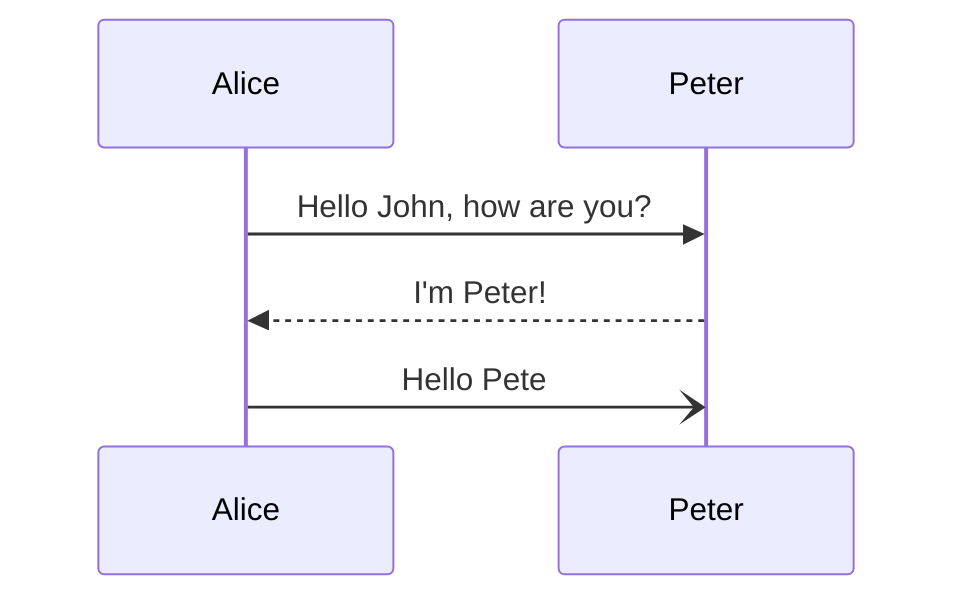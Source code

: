 sequenceDiagram
    Alice->>Peter: Hello John, how are you?
    Peter-->>Alice: I'm Peter!
    Alice-)Peter: Hello Pete